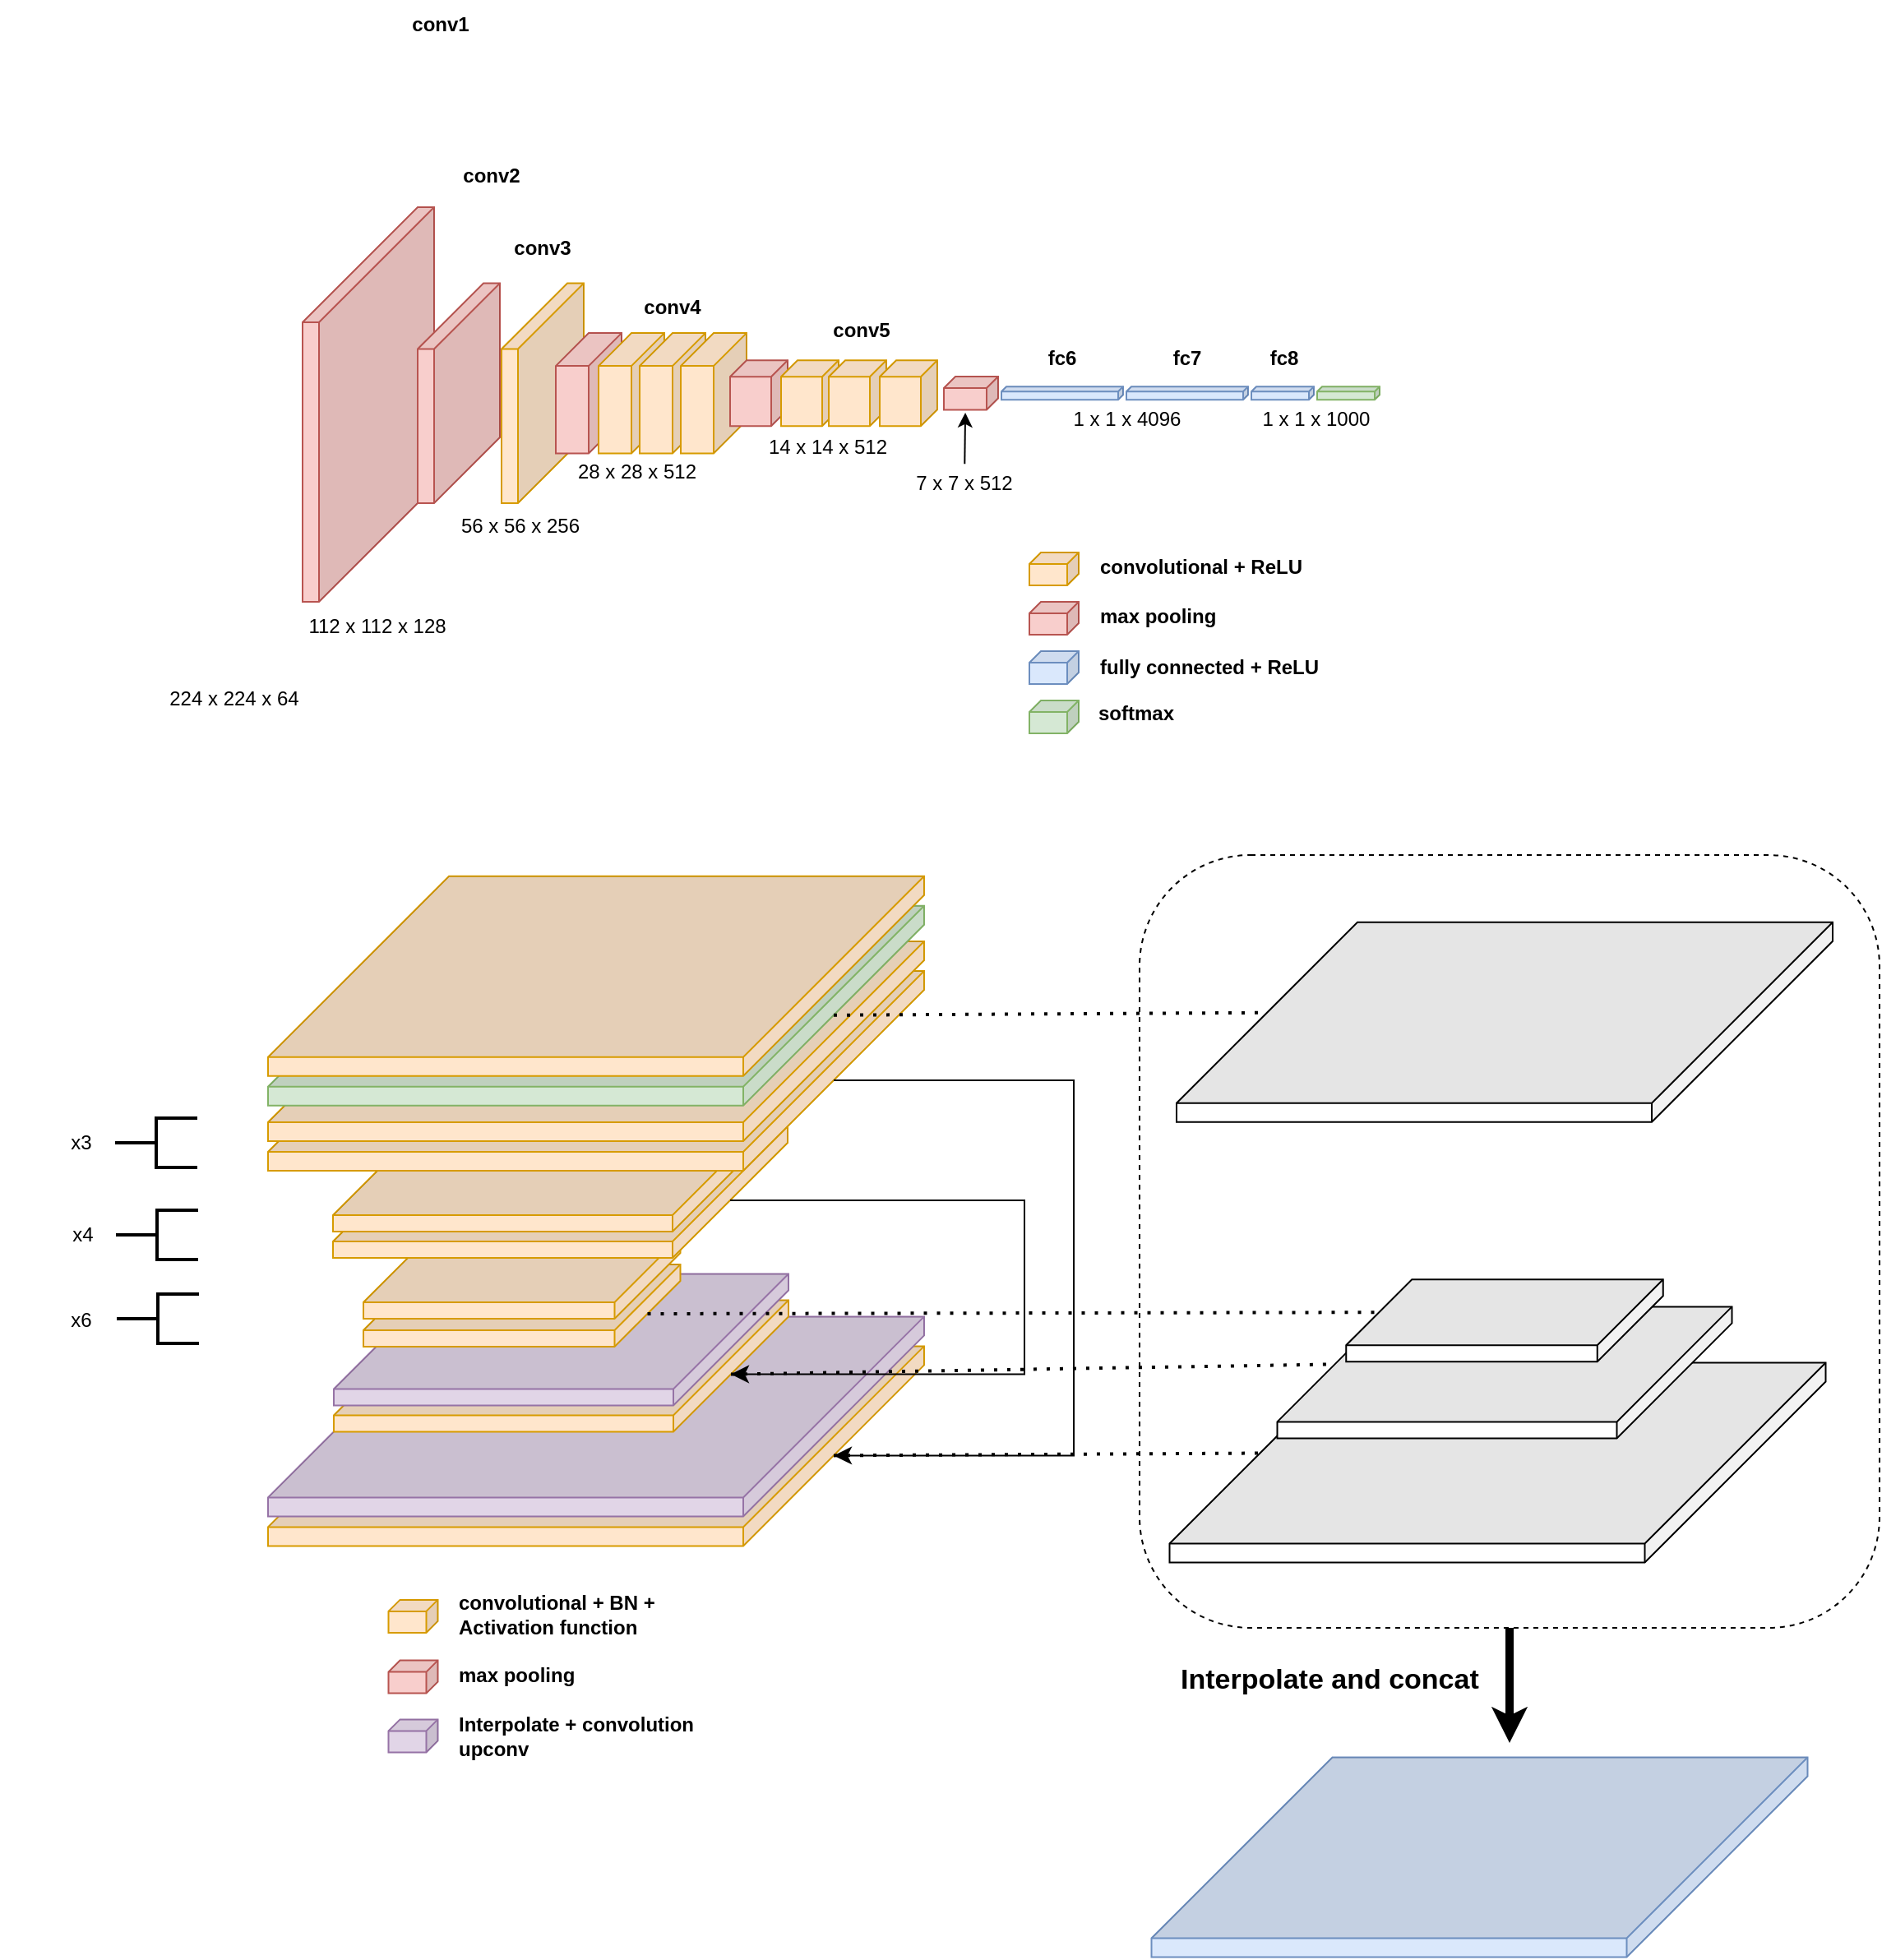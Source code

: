 <mxfile version="20.7.4" type="github">
  <diagram id="2DUUnCYvBqpXvS4ZBxQc" name="Recurrent Neural Network (RNN)">
    <mxGraphModel dx="2415" dy="924" grid="1" gridSize="10" guides="1" tooltips="1" connect="1" arrows="1" fold="1" page="1" pageScale="1" pageWidth="827" pageHeight="1169" math="0" shadow="0">
      <root>
        <mxCell id="0" />
        <mxCell id="1" parent="0" />
        <mxCell id="FcZPNLN2SZ12-Trmu3FX-275" style="edgeStyle=orthogonalEdgeStyle;rounded=0;orthogonalLoop=1;jettySize=auto;html=1;fontSize=17;strokeWidth=5;" edge="1" parent="1" source="FcZPNLN2SZ12-Trmu3FX-272">
          <mxGeometry relative="1" as="geometry">
            <mxPoint x="855" y="1120" as="targetPoint" />
          </mxGeometry>
        </mxCell>
        <mxCell id="FcZPNLN2SZ12-Trmu3FX-272" value="" style="rounded=1;whiteSpace=wrap;html=1;gradientColor=none;fillColor=none;dashed=1;" vertex="1" parent="1">
          <mxGeometry x="630" y="580" width="450" height="470" as="geometry" />
        </mxCell>
        <mxCell id="FcZPNLN2SZ12-Trmu3FX-245" value="" style="group" vertex="1" connectable="0" parent="1">
          <mxGeometry x="100" y="860.69" width="399" height="139.5" as="geometry" />
        </mxCell>
        <mxCell id="FcZPNLN2SZ12-Trmu3FX-216" value="" style="shape=cube;whiteSpace=wrap;html=1;boundedLbl=1;backgroundOutline=1;darkOpacity=0.05;darkOpacity2=0.1;size=110;direction=east;flipH=0;fillColor=#ffe6cc;strokeColor=#d79b00;rotation=90;" vertex="1" parent="FcZPNLN2SZ12-Trmu3FX-245">
          <mxGeometry x="138.75" y="-120.75" width="121.5" height="399" as="geometry" />
        </mxCell>
        <mxCell id="FcZPNLN2SZ12-Trmu3FX-217" value="" style="shape=cube;whiteSpace=wrap;html=1;boundedLbl=1;backgroundOutline=1;darkOpacity=0.05;darkOpacity2=0.1;size=110;direction=east;flipH=0;fillColor=#e1d5e7;strokeColor=#9673a6;rotation=90;" vertex="1" parent="FcZPNLN2SZ12-Trmu3FX-245">
          <mxGeometry x="138.75" y="-138.75" width="121.5" height="399" as="geometry" />
        </mxCell>
        <mxCell id="FcZPNLN2SZ12-Trmu3FX-127" value="" style="shape=cube;whiteSpace=wrap;html=1;boundedLbl=1;backgroundOutline=1;darkOpacity=0.05;darkOpacity2=0.1;size=70;direction=east;flipH=1;fillColor=#f8cecc;strokeColor=#b85450;" vertex="1" parent="1">
          <mxGeometry x="121" y="186" width="80" height="240" as="geometry" />
        </mxCell>
        <mxCell id="FcZPNLN2SZ12-Trmu3FX-130" value="" style="shape=cube;whiteSpace=wrap;html=1;boundedLbl=1;backgroundOutline=1;darkOpacity=0.05;darkOpacity2=0.1;size=40;direction=east;flipH=1;fillColor=#f8cecc;strokeColor=#b85450;" vertex="1" parent="1">
          <mxGeometry x="191" y="232.25" width="50" height="133.75" as="geometry" />
        </mxCell>
        <mxCell id="FcZPNLN2SZ12-Trmu3FX-240" value="" style="group" vertex="1" connectable="0" parent="1">
          <mxGeometry x="140" y="834.75" width="276.5" height="96" as="geometry" />
        </mxCell>
        <mxCell id="FcZPNLN2SZ12-Trmu3FX-241" value="" style="shape=cube;whiteSpace=wrap;html=1;boundedLbl=1;backgroundOutline=1;darkOpacity=0.05;darkOpacity2=0.1;size=70;direction=east;flipH=0;fillColor=#ffe6cc;strokeColor=#d79b00;rotation=90;" vertex="1" parent="FcZPNLN2SZ12-Trmu3FX-240">
          <mxGeometry x="98.25" y="-82.25" width="80" height="276.5" as="geometry" />
        </mxCell>
        <mxCell id="FcZPNLN2SZ12-Trmu3FX-242" value="" style="shape=cube;whiteSpace=wrap;html=1;boundedLbl=1;backgroundOutline=1;darkOpacity=0.05;darkOpacity2=0.1;size=70;direction=east;flipH=0;fillColor=#e1d5e7;strokeColor=#9673a6;rotation=90;" vertex="1" parent="FcZPNLN2SZ12-Trmu3FX-240">
          <mxGeometry x="98.25" y="-98.25" width="80" height="276.5" as="geometry" />
        </mxCell>
        <mxCell id="FcZPNLN2SZ12-Trmu3FX-133" value="" style="shape=cube;whiteSpace=wrap;html=1;boundedLbl=1;backgroundOutline=1;darkOpacity=0.05;darkOpacity2=0.1;size=40;direction=east;flipH=1;fillColor=#ffe6cc;strokeColor=#d79b00;" vertex="1" parent="1">
          <mxGeometry x="242" y="232.25" width="50" height="133.75" as="geometry" />
        </mxCell>
        <mxCell id="FcZPNLN2SZ12-Trmu3FX-134" value="" style="shape=cube;whiteSpace=wrap;html=1;boundedLbl=1;backgroundOutline=1;darkOpacity=0.05;darkOpacity2=0.1;size=20;direction=east;flipH=1;fillColor=#f8cecc;strokeColor=#b85450;" vertex="1" parent="1">
          <mxGeometry x="275" y="262.56" width="40" height="73.13" as="geometry" />
        </mxCell>
        <mxCell id="FcZPNLN2SZ12-Trmu3FX-135" value="" style="shape=cube;whiteSpace=wrap;html=1;boundedLbl=1;backgroundOutline=1;darkOpacity=0.05;darkOpacity2=0.1;size=20;direction=east;flipH=1;fillColor=#ffe6cc;strokeColor=#d79b00;" vertex="1" parent="1">
          <mxGeometry x="301" y="262.56" width="40" height="73.13" as="geometry" />
        </mxCell>
        <mxCell id="FcZPNLN2SZ12-Trmu3FX-136" value="" style="shape=cube;whiteSpace=wrap;html=1;boundedLbl=1;backgroundOutline=1;darkOpacity=0.05;darkOpacity2=0.1;size=20;direction=east;flipH=1;fillColor=#ffe6cc;strokeColor=#d79b00;" vertex="1" parent="1">
          <mxGeometry x="326" y="262.56" width="40" height="73.13" as="geometry" />
        </mxCell>
        <mxCell id="FcZPNLN2SZ12-Trmu3FX-137" value="" style="shape=cube;whiteSpace=wrap;html=1;boundedLbl=1;backgroundOutline=1;darkOpacity=0.05;darkOpacity2=0.1;size=20;direction=east;flipH=1;fillColor=#ffe6cc;strokeColor=#d79b00;" vertex="1" parent="1">
          <mxGeometry x="351" y="262.56" width="40" height="73.13" as="geometry" />
        </mxCell>
        <mxCell id="FcZPNLN2SZ12-Trmu3FX-138" value="" style="shape=cube;whiteSpace=wrap;html=1;boundedLbl=1;backgroundOutline=1;darkOpacity=0.05;darkOpacity2=0.1;size=10;direction=east;flipH=1;fillColor=#f8cecc;strokeColor=#b85450;" vertex="1" parent="1">
          <mxGeometry x="381" y="279.13" width="35" height="40" as="geometry" />
        </mxCell>
        <mxCell id="FcZPNLN2SZ12-Trmu3FX-139" value="" style="shape=cube;whiteSpace=wrap;html=1;boundedLbl=1;backgroundOutline=1;darkOpacity=0.05;darkOpacity2=0.1;size=10;direction=east;flipH=1;fillColor=#ffe6cc;strokeColor=#d79b00;" vertex="1" parent="1">
          <mxGeometry x="412" y="279.13" width="35" height="40" as="geometry" />
        </mxCell>
        <mxCell id="FcZPNLN2SZ12-Trmu3FX-140" value="" style="shape=cube;whiteSpace=wrap;html=1;boundedLbl=1;backgroundOutline=1;darkOpacity=0.05;darkOpacity2=0.1;size=7;direction=east;flipH=1;fillColor=#f8cecc;strokeColor=#b85450;" vertex="1" parent="1">
          <mxGeometry x="511" y="288.96" width="33" height="20.32" as="geometry" />
        </mxCell>
        <mxCell id="FcZPNLN2SZ12-Trmu3FX-141" value="" style="shape=cube;whiteSpace=wrap;html=1;boundedLbl=1;backgroundOutline=1;darkOpacity=0.05;darkOpacity2=0.1;size=3;direction=east;flipH=1;fillColor=#dae8fc;strokeColor=#6c8ebf;" vertex="1" parent="1">
          <mxGeometry x="546" y="295.12" width="74" height="8" as="geometry" />
        </mxCell>
        <mxCell id="FcZPNLN2SZ12-Trmu3FX-142" value="" style="shape=cube;whiteSpace=wrap;html=1;boundedLbl=1;backgroundOutline=1;darkOpacity=0.05;darkOpacity2=0.1;size=3;direction=east;flipH=1;fillColor=#dae8fc;strokeColor=#6c8ebf;" vertex="1" parent="1">
          <mxGeometry x="622" y="295.13" width="74" height="8" as="geometry" />
        </mxCell>
        <mxCell id="FcZPNLN2SZ12-Trmu3FX-143" value="" style="shape=cube;whiteSpace=wrap;html=1;boundedLbl=1;backgroundOutline=1;darkOpacity=0.05;darkOpacity2=0.1;size=3;direction=east;flipH=1;fillColor=#dae8fc;strokeColor=#6c8ebf;" vertex="1" parent="1">
          <mxGeometry x="698" y="295.13" width="38" height="8" as="geometry" />
        </mxCell>
        <mxCell id="FcZPNLN2SZ12-Trmu3FX-144" value="" style="shape=cube;whiteSpace=wrap;html=1;boundedLbl=1;backgroundOutline=1;darkOpacity=0.05;darkOpacity2=0.1;size=7;direction=east;flipH=1;fillColor=#ffe6cc;strokeColor=#d79b00;" vertex="1" parent="1">
          <mxGeometry x="563" y="396" width="30" height="20" as="geometry" />
        </mxCell>
        <mxCell id="FcZPNLN2SZ12-Trmu3FX-145" value="" style="shape=cube;whiteSpace=wrap;html=1;boundedLbl=1;backgroundOutline=1;darkOpacity=0.05;darkOpacity2=0.1;size=7;direction=east;flipH=1;fillColor=#f8cecc;strokeColor=#b85450;" vertex="1" parent="1">
          <mxGeometry x="563" y="426" width="30" height="20" as="geometry" />
        </mxCell>
        <mxCell id="FcZPNLN2SZ12-Trmu3FX-146" value="" style="shape=cube;whiteSpace=wrap;html=1;boundedLbl=1;backgroundOutline=1;darkOpacity=0.05;darkOpacity2=0.1;size=7;direction=east;flipH=1;fillColor=#dae8fc;strokeColor=#6c8ebf;" vertex="1" parent="1">
          <mxGeometry x="563" y="456" width="30" height="20" as="geometry" />
        </mxCell>
        <mxCell id="FcZPNLN2SZ12-Trmu3FX-147" value="" style="shape=cube;whiteSpace=wrap;html=1;boundedLbl=1;backgroundOutline=1;darkOpacity=0.05;darkOpacity2=0.1;size=3;direction=east;flipH=1;fillColor=#d5e8d4;strokeColor=#82b366;" vertex="1" parent="1">
          <mxGeometry x="738" y="295.12" width="38" height="8" as="geometry" />
        </mxCell>
        <mxCell id="FcZPNLN2SZ12-Trmu3FX-148" value="" style="shape=cube;whiteSpace=wrap;html=1;boundedLbl=1;backgroundOutline=1;darkOpacity=0.05;darkOpacity2=0.1;size=7;direction=east;flipH=1;fillColor=#d5e8d4;strokeColor=#82b366;" vertex="1" parent="1">
          <mxGeometry x="563" y="486" width="30" height="20" as="geometry" />
        </mxCell>
        <mxCell id="FcZPNLN2SZ12-Trmu3FX-149" value="&lt;b&gt;conv1&lt;/b&gt;" style="text;html=1;strokeColor=none;fillColor=none;align=center;verticalAlign=middle;whiteSpace=wrap;rounded=0;" vertex="1" parent="1">
          <mxGeometry x="185" y="60" width="40" height="30" as="geometry" />
        </mxCell>
        <mxCell id="FcZPNLN2SZ12-Trmu3FX-150" value="&lt;b&gt;conv2&lt;/b&gt;" style="text;html=1;strokeColor=none;fillColor=none;align=center;verticalAlign=middle;whiteSpace=wrap;rounded=0;" vertex="1" parent="1">
          <mxGeometry x="216" y="152" width="40" height="30" as="geometry" />
        </mxCell>
        <mxCell id="FcZPNLN2SZ12-Trmu3FX-151" value="&lt;b&gt;conv3&lt;/b&gt;" style="text;html=1;strokeColor=none;fillColor=none;align=center;verticalAlign=middle;whiteSpace=wrap;rounded=0;" vertex="1" parent="1">
          <mxGeometry x="247" y="196" width="40" height="30" as="geometry" />
        </mxCell>
        <mxCell id="FcZPNLN2SZ12-Trmu3FX-152" value="&lt;b&gt;conv4&lt;/b&gt;" style="text;html=1;strokeColor=none;fillColor=none;align=center;verticalAlign=middle;whiteSpace=wrap;rounded=0;" vertex="1" parent="1">
          <mxGeometry x="326" y="232.25" width="40" height="30" as="geometry" />
        </mxCell>
        <mxCell id="FcZPNLN2SZ12-Trmu3FX-153" value="&lt;b&gt;conv5&lt;/b&gt;" style="text;html=1;strokeColor=none;fillColor=none;align=center;verticalAlign=middle;whiteSpace=wrap;rounded=0;" vertex="1" parent="1">
          <mxGeometry x="441" y="246" width="40" height="30" as="geometry" />
        </mxCell>
        <mxCell id="FcZPNLN2SZ12-Trmu3FX-154" value="&lt;b&gt;fc6&lt;/b&gt;" style="text;html=1;strokeColor=none;fillColor=none;align=center;verticalAlign=middle;whiteSpace=wrap;rounded=0;" vertex="1" parent="1">
          <mxGeometry x="563" y="262.56" width="40" height="30" as="geometry" />
        </mxCell>
        <mxCell id="FcZPNLN2SZ12-Trmu3FX-155" value="&lt;b&gt;fc7&lt;/b&gt;" style="text;html=1;strokeColor=none;fillColor=none;align=center;verticalAlign=middle;whiteSpace=wrap;rounded=0;" vertex="1" parent="1">
          <mxGeometry x="639" y="262.56" width="40" height="30" as="geometry" />
        </mxCell>
        <mxCell id="FcZPNLN2SZ12-Trmu3FX-156" value="&lt;b&gt;fc8&lt;/b&gt;" style="text;html=1;strokeColor=none;fillColor=none;align=center;verticalAlign=middle;whiteSpace=wrap;rounded=0;" vertex="1" parent="1">
          <mxGeometry x="698" y="262.56" width="40" height="30" as="geometry" />
        </mxCell>
        <mxCell id="FcZPNLN2SZ12-Trmu3FX-157" value="224 x 224 x 64" style="text;html=1;strokeColor=none;fillColor=none;align=center;verticalAlign=middle;whiteSpace=wrap;rounded=0;" vertex="1" parent="1">
          <mxGeometry x="30" y="470" width="99" height="30" as="geometry" />
        </mxCell>
        <mxCell id="FcZPNLN2SZ12-Trmu3FX-158" value="112 x 112 x 128" style="text;html=1;strokeColor=none;fillColor=none;align=center;verticalAlign=middle;whiteSpace=wrap;rounded=0;" vertex="1" parent="1">
          <mxGeometry x="117" y="426" width="99" height="30" as="geometry" />
        </mxCell>
        <mxCell id="FcZPNLN2SZ12-Trmu3FX-159" value="56 x 56 x 256" style="text;html=1;strokeColor=none;fillColor=none;align=center;verticalAlign=middle;whiteSpace=wrap;rounded=0;" vertex="1" parent="1">
          <mxGeometry x="204" y="365" width="99" height="30" as="geometry" />
        </mxCell>
        <mxCell id="FcZPNLN2SZ12-Trmu3FX-160" value="28 x 28 x 512" style="text;html=1;strokeColor=none;fillColor=none;align=center;verticalAlign=middle;whiteSpace=wrap;rounded=0;" vertex="1" parent="1">
          <mxGeometry x="275" y="332" width="99" height="30" as="geometry" />
        </mxCell>
        <mxCell id="FcZPNLN2SZ12-Trmu3FX-161" value="14 x 14 x 512" style="text;html=1;strokeColor=none;fillColor=none;align=center;verticalAlign=middle;whiteSpace=wrap;rounded=0;" vertex="1" parent="1">
          <mxGeometry x="391" y="317.12" width="99" height="30" as="geometry" />
        </mxCell>
        <mxCell id="FcZPNLN2SZ12-Trmu3FX-162" value="" style="shape=cube;whiteSpace=wrap;html=1;boundedLbl=1;backgroundOutline=1;darkOpacity=0.05;darkOpacity2=0.1;size=10;direction=east;flipH=1;fillColor=#ffe6cc;strokeColor=#d79b00;" vertex="1" parent="1">
          <mxGeometry x="441" y="279.13" width="35" height="40" as="geometry" />
        </mxCell>
        <mxCell id="FcZPNLN2SZ12-Trmu3FX-163" value="" style="shape=cube;whiteSpace=wrap;html=1;boundedLbl=1;backgroundOutline=1;darkOpacity=0.05;darkOpacity2=0.1;size=10;direction=east;flipH=1;fillColor=#ffe6cc;strokeColor=#d79b00;" vertex="1" parent="1">
          <mxGeometry x="472" y="279.12" width="35" height="40" as="geometry" />
        </mxCell>
        <mxCell id="FcZPNLN2SZ12-Trmu3FX-164" value="7 x 7 x 512" style="text;html=1;strokeColor=none;fillColor=none;align=center;verticalAlign=middle;whiteSpace=wrap;rounded=0;" vertex="1" parent="1">
          <mxGeometry x="474" y="342.12" width="99" height="23.88" as="geometry" />
        </mxCell>
        <mxCell id="FcZPNLN2SZ12-Trmu3FX-165" value="" style="endArrow=classic;html=1;entryX=0.605;entryY=1.084;entryDx=0;entryDy=0;entryPerimeter=0;" edge="1" parent="1" source="FcZPNLN2SZ12-Trmu3FX-164" target="FcZPNLN2SZ12-Trmu3FX-140">
          <mxGeometry width="50" height="50" relative="1" as="geometry">
            <mxPoint x="527.16" y="347.12" as="sourcePoint" />
            <mxPoint x="528" y="317" as="targetPoint" />
          </mxGeometry>
        </mxCell>
        <mxCell id="FcZPNLN2SZ12-Trmu3FX-166" value="1 x 1 x 4096" style="text;html=1;strokeColor=none;fillColor=none;align=center;verticalAlign=middle;whiteSpace=wrap;rounded=0;" vertex="1" parent="1">
          <mxGeometry x="573" y="303.13" width="99" height="24" as="geometry" />
        </mxCell>
        <mxCell id="FcZPNLN2SZ12-Trmu3FX-167" value="1 x 1 x 1000" style="text;html=1;strokeColor=none;fillColor=none;align=center;verticalAlign=middle;whiteSpace=wrap;rounded=0;" vertex="1" parent="1">
          <mxGeometry x="688" y="303.13" width="99" height="24" as="geometry" />
        </mxCell>
        <mxCell id="FcZPNLN2SZ12-Trmu3FX-168" value="convolutional + ReLU" style="text;html=1;strokeColor=none;fillColor=none;align=left;verticalAlign=middle;whiteSpace=wrap;rounded=0;fontStyle=1" vertex="1" parent="1">
          <mxGeometry x="604" y="393.06" width="138" height="23.88" as="geometry" />
        </mxCell>
        <mxCell id="FcZPNLN2SZ12-Trmu3FX-169" value="max pooling" style="text;html=1;strokeColor=none;fillColor=none;align=left;verticalAlign=middle;whiteSpace=wrap;rounded=0;fontStyle=1" vertex="1" parent="1">
          <mxGeometry x="604" y="423.06" width="138" height="23.88" as="geometry" />
        </mxCell>
        <mxCell id="FcZPNLN2SZ12-Trmu3FX-170" value="fully connected + ReLU" style="text;html=1;strokeColor=none;fillColor=none;align=left;verticalAlign=middle;whiteSpace=wrap;rounded=0;fontStyle=1" vertex="1" parent="1">
          <mxGeometry x="604" y="454.12" width="138" height="23.88" as="geometry" />
        </mxCell>
        <mxCell id="FcZPNLN2SZ12-Trmu3FX-171" value="softmax" style="text;html=1;strokeColor=none;fillColor=none;align=left;verticalAlign=middle;whiteSpace=wrap;rounded=0;fontStyle=1" vertex="1" parent="1">
          <mxGeometry x="603" y="482.12" width="138" height="23.88" as="geometry" />
        </mxCell>
        <mxCell id="FcZPNLN2SZ12-Trmu3FX-188" value="" style="group" vertex="1" connectable="0" parent="1">
          <mxGeometry x="158.005" y="812.005" width="192.75" height="67" as="geometry" />
        </mxCell>
        <mxCell id="FcZPNLN2SZ12-Trmu3FX-132" value="" style="shape=cube;whiteSpace=wrap;html=1;boundedLbl=1;backgroundOutline=1;darkOpacity=0.05;darkOpacity2=0.1;size=40;direction=east;flipH=0;fillColor=#ffe6cc;strokeColor=#d79b00;rotation=90;" vertex="1" parent="FcZPNLN2SZ12-Trmu3FX-188">
          <mxGeometry x="71.375" y="-54.375" width="50" height="192.75" as="geometry" />
        </mxCell>
        <mxCell id="FcZPNLN2SZ12-Trmu3FX-175" value="" style="shape=cube;whiteSpace=wrap;html=1;boundedLbl=1;backgroundOutline=1;darkOpacity=0.05;darkOpacity2=0.1;size=40;direction=east;flipH=0;fillColor=#ffe6cc;strokeColor=#d79b00;rotation=90;" vertex="1" parent="FcZPNLN2SZ12-Trmu3FX-188">
          <mxGeometry x="71.375" y="-71.375" width="50" height="192.75" as="geometry" />
        </mxCell>
        <mxCell id="FcZPNLN2SZ12-Trmu3FX-189" value="" style="group" vertex="1" connectable="0" parent="1">
          <mxGeometry x="139.5" y="729" width="276.5" height="96" as="geometry" />
        </mxCell>
        <mxCell id="FcZPNLN2SZ12-Trmu3FX-129" value="" style="shape=cube;whiteSpace=wrap;html=1;boundedLbl=1;backgroundOutline=1;darkOpacity=0.05;darkOpacity2=0.1;size=70;direction=east;flipH=0;fillColor=#ffe6cc;strokeColor=#d79b00;rotation=90;" vertex="1" parent="FcZPNLN2SZ12-Trmu3FX-189">
          <mxGeometry x="98.25" y="-82.25" width="80" height="276.5" as="geometry" />
        </mxCell>
        <mxCell id="FcZPNLN2SZ12-Trmu3FX-174" value="" style="shape=cube;whiteSpace=wrap;html=1;boundedLbl=1;backgroundOutline=1;darkOpacity=0.05;darkOpacity2=0.1;size=70;direction=east;flipH=0;fillColor=#ffe6cc;strokeColor=#d79b00;rotation=90;" vertex="1" parent="FcZPNLN2SZ12-Trmu3FX-189">
          <mxGeometry x="98.25" y="-98.25" width="80" height="276.5" as="geometry" />
        </mxCell>
        <mxCell id="FcZPNLN2SZ12-Trmu3FX-125" value="" style="shape=cube;whiteSpace=wrap;html=1;boundedLbl=1;backgroundOutline=1;darkOpacity=0.05;darkOpacity2=0.1;size=110;direction=east;flipH=0;fillColor=#ffe6cc;strokeColor=#d79b00;rotation=90;" vertex="1" parent="1">
          <mxGeometry x="238.75" y="511.75" width="121.5" height="399" as="geometry" />
        </mxCell>
        <mxCell id="FcZPNLN2SZ12-Trmu3FX-126" value="" style="shape=cube;whiteSpace=wrap;html=1;boundedLbl=1;backgroundOutline=1;darkOpacity=0.05;darkOpacity2=0.1;size=110;direction=east;flipH=0;fillColor=#ffe6cc;strokeColor=#d79b00;rotation=90;" vertex="1" parent="1">
          <mxGeometry x="238.75" y="493.75" width="121.5" height="399" as="geometry" />
        </mxCell>
        <mxCell id="FcZPNLN2SZ12-Trmu3FX-222" value="" style="shape=cube;whiteSpace=wrap;html=1;boundedLbl=1;backgroundOutline=1;darkOpacity=0.05;darkOpacity2=0.1;size=110;direction=east;flipH=0;fillColor=#d5e8d4;strokeColor=#82b366;rotation=90;" vertex="1" parent="1">
          <mxGeometry x="238.75" y="472.12" width="121.5" height="399" as="geometry" />
        </mxCell>
        <mxCell id="FcZPNLN2SZ12-Trmu3FX-223" value="" style="shape=cube;whiteSpace=wrap;html=1;boundedLbl=1;backgroundOutline=1;darkOpacity=0.05;darkOpacity2=0.1;size=110;direction=east;flipH=0;fillColor=#ffe6cc;strokeColor=#d79b00;rotation=90;" vertex="1" parent="1">
          <mxGeometry x="238.75" y="454.12" width="121.5" height="399" as="geometry" />
        </mxCell>
        <mxCell id="FcZPNLN2SZ12-Trmu3FX-229" value="" style="group" vertex="1" connectable="0" parent="1">
          <mxGeometry x="-63" y="740" width="120" height="30" as="geometry" />
        </mxCell>
        <mxCell id="FcZPNLN2SZ12-Trmu3FX-224" value="x3" style="text;html=1;strokeColor=none;fillColor=none;align=center;verticalAlign=middle;whiteSpace=wrap;rounded=0;" vertex="1" parent="FcZPNLN2SZ12-Trmu3FX-229">
          <mxGeometry y="5" width="99" height="20" as="geometry" />
        </mxCell>
        <mxCell id="FcZPNLN2SZ12-Trmu3FX-226" value="" style="strokeWidth=2;html=1;shape=mxgraph.flowchart.annotation_2;align=left;labelPosition=right;pointerEvents=1;" vertex="1" parent="FcZPNLN2SZ12-Trmu3FX-229">
          <mxGeometry x="70" width="50" height="30" as="geometry" />
        </mxCell>
        <mxCell id="FcZPNLN2SZ12-Trmu3FX-230" value="" style="group" vertex="1" connectable="0" parent="1">
          <mxGeometry x="12.5" y="796.01" width="120" height="30" as="geometry" />
        </mxCell>
        <mxCell id="FcZPNLN2SZ12-Trmu3FX-231" value="x4" style="text;html=1;strokeColor=none;fillColor=none;align=center;verticalAlign=middle;whiteSpace=wrap;rounded=0;" vertex="1" parent="FcZPNLN2SZ12-Trmu3FX-230">
          <mxGeometry x="-75" y="5" width="99" height="20" as="geometry" />
        </mxCell>
        <mxCell id="FcZPNLN2SZ12-Trmu3FX-232" value="" style="strokeWidth=2;html=1;shape=mxgraph.flowchart.annotation_2;align=left;labelPosition=right;pointerEvents=1;" vertex="1" parent="FcZPNLN2SZ12-Trmu3FX-230">
          <mxGeometry x="-5" width="50" height="30" as="geometry" />
        </mxCell>
        <mxCell id="FcZPNLN2SZ12-Trmu3FX-234" value="x6" style="text;html=1;strokeColor=none;fillColor=none;align=center;verticalAlign=middle;whiteSpace=wrap;rounded=0;" vertex="1" parent="1">
          <mxGeometry x="-63" y="853.12" width="99" height="20" as="geometry" />
        </mxCell>
        <mxCell id="FcZPNLN2SZ12-Trmu3FX-236" value="" style="shape=cube;whiteSpace=wrap;html=1;boundedLbl=1;backgroundOutline=1;darkOpacity=0.05;darkOpacity2=0.1;size=7;direction=east;flipH=1;fillColor=#ffe6cc;strokeColor=#d79b00;" vertex="1" parent="1">
          <mxGeometry x="173.25" y="1032.94" width="30" height="20" as="geometry" />
        </mxCell>
        <mxCell id="FcZPNLN2SZ12-Trmu3FX-237" value="convolutional + BN + Activation function" style="text;html=1;strokeColor=none;fillColor=none;align=left;verticalAlign=middle;whiteSpace=wrap;rounded=0;fontStyle=1" vertex="1" parent="1">
          <mxGeometry x="214.25" y="1030" width="169" height="23.88" as="geometry" />
        </mxCell>
        <mxCell id="FcZPNLN2SZ12-Trmu3FX-238" value="" style="shape=cube;whiteSpace=wrap;html=1;boundedLbl=1;backgroundOutline=1;darkOpacity=0.05;darkOpacity2=0.1;size=7;direction=east;flipH=1;fillColor=#f8cecc;strokeColor=#b85450;" vertex="1" parent="1">
          <mxGeometry x="173.25" y="1069.81" width="30" height="20" as="geometry" />
        </mxCell>
        <mxCell id="FcZPNLN2SZ12-Trmu3FX-239" value="max pooling" style="text;html=1;strokeColor=none;fillColor=none;align=left;verticalAlign=middle;whiteSpace=wrap;rounded=0;fontStyle=1" vertex="1" parent="1">
          <mxGeometry x="214.25" y="1066.87" width="138" height="23.88" as="geometry" />
        </mxCell>
        <mxCell id="FcZPNLN2SZ12-Trmu3FX-233" value="" style="strokeWidth=2;html=1;shape=mxgraph.flowchart.annotation_2;align=left;labelPosition=right;pointerEvents=1;" vertex="1" parent="1">
          <mxGeometry x="8" y="847" width="50" height="30" as="geometry" />
        </mxCell>
        <mxCell id="FcZPNLN2SZ12-Trmu3FX-247" value="" style="shape=cube;whiteSpace=wrap;html=1;boundedLbl=1;backgroundOutline=1;darkOpacity=0.05;darkOpacity2=0.1;size=7;direction=east;flipH=1;fillColor=#e1d5e7;strokeColor=#9673a6;" vertex="1" parent="1">
          <mxGeometry x="173.25" y="1105.69" width="30" height="20" as="geometry" />
        </mxCell>
        <mxCell id="FcZPNLN2SZ12-Trmu3FX-248" value="Interpolate + convolution&lt;br&gt;upconv" style="text;html=1;strokeColor=none;fillColor=none;align=left;verticalAlign=middle;whiteSpace=wrap;rounded=0;fontStyle=1" vertex="1" parent="1">
          <mxGeometry x="214.25" y="1103.75" width="156.5" height="23.88" as="geometry" />
        </mxCell>
        <mxCell id="FcZPNLN2SZ12-Trmu3FX-252" value="" style="edgeStyle=elbowEdgeStyle;elbow=horizontal;endArrow=classic;html=1;curved=0;rounded=0;endSize=8;startSize=8;exitX=0;exitY=0;exitDx=66.5;exitDy=55;exitPerimeter=0;entryX=0;entryY=0;entryDx=66.5;entryDy=55;entryPerimeter=0;" edge="1" parent="1" source="FcZPNLN2SZ12-Trmu3FX-125" target="FcZPNLN2SZ12-Trmu3FX-216">
          <mxGeometry width="50" height="50" relative="1" as="geometry">
            <mxPoint x="270" y="840" as="sourcePoint" />
            <mxPoint x="320" y="790" as="targetPoint" />
            <Array as="points">
              <mxPoint x="590" y="830" />
            </Array>
          </mxGeometry>
        </mxCell>
        <mxCell id="FcZPNLN2SZ12-Trmu3FX-253" value="" style="edgeStyle=elbowEdgeStyle;elbow=horizontal;endArrow=classic;html=1;curved=0;rounded=0;endSize=8;startSize=8;exitX=0;exitY=0;exitDx=45;exitDy=35;exitPerimeter=0;entryX=0;entryY=0;entryDx=45;entryDy=35;entryPerimeter=0;" edge="1" parent="1" source="FcZPNLN2SZ12-Trmu3FX-129" target="FcZPNLN2SZ12-Trmu3FX-241">
          <mxGeometry width="50" height="50" relative="1" as="geometry">
            <mxPoint x="454.0" y="727.0" as="sourcePoint" />
            <mxPoint x="454.0" y="955.19" as="targetPoint" />
            <Array as="points">
              <mxPoint x="560" y="850" />
            </Array>
          </mxGeometry>
        </mxCell>
        <mxCell id="FcZPNLN2SZ12-Trmu3FX-260" value="" style="shape=cube;whiteSpace=wrap;html=1;boundedLbl=1;backgroundOutline=1;darkOpacity=0.05;darkOpacity2=0.1;size=110;direction=east;flipH=0;rotation=90;" vertex="1" parent="1">
          <mxGeometry x="791.25" y="482.12" width="121.5" height="399" as="geometry" />
        </mxCell>
        <mxCell id="FcZPNLN2SZ12-Trmu3FX-264" value="" style="shape=cube;whiteSpace=wrap;html=1;boundedLbl=1;backgroundOutline=1;darkOpacity=0.05;darkOpacity2=0.1;size=110;direction=east;flipH=0;rotation=90;" vertex="1" parent="1">
          <mxGeometry x="787" y="750" width="121.5" height="399" as="geometry" />
        </mxCell>
        <mxCell id="FcZPNLN2SZ12-Trmu3FX-263" value="" style="shape=cube;whiteSpace=wrap;html=1;boundedLbl=1;backgroundOutline=1;darkOpacity=0.05;darkOpacity2=0.1;size=70;direction=east;flipH=0;rotation=90;" vertex="1" parent="1">
          <mxGeometry x="812" y="756.44" width="80" height="276.5" as="geometry" />
        </mxCell>
        <mxCell id="FcZPNLN2SZ12-Trmu3FX-266" value="" style="shape=cube;whiteSpace=wrap;html=1;boundedLbl=1;backgroundOutline=1;darkOpacity=0.05;darkOpacity2=0.1;size=40;direction=east;flipH=0;rotation=90;" vertex="1" parent="1">
          <mxGeometry x="827" y="766.74" width="50" height="192.75" as="geometry" />
        </mxCell>
        <mxCell id="FcZPNLN2SZ12-Trmu3FX-268" value="" style="endArrow=none;dashed=1;html=1;dashPattern=1 3;strokeWidth=2;rounded=0;exitX=0;exitY=0;exitDx=66.5;exitDy=55;exitPerimeter=0;entryX=0;entryY=0;entryDx=55;entryDy=344;entryPerimeter=0;" edge="1" parent="1" source="FcZPNLN2SZ12-Trmu3FX-222" target="FcZPNLN2SZ12-Trmu3FX-260">
          <mxGeometry width="50" height="50" relative="1" as="geometry">
            <mxPoint x="390" y="840" as="sourcePoint" />
            <mxPoint x="440" y="790" as="targetPoint" />
          </mxGeometry>
        </mxCell>
        <mxCell id="FcZPNLN2SZ12-Trmu3FX-269" value="" style="endArrow=none;dashed=1;html=1;dashPattern=1 3;strokeWidth=2;rounded=0;exitX=0;exitY=0;exitDx=30;exitDy=20;exitPerimeter=0;entryX=0;entryY=0;entryDx=20;entryDy=172.75;entryPerimeter=0;" edge="1" parent="1" source="FcZPNLN2SZ12-Trmu3FX-132" target="FcZPNLN2SZ12-Trmu3FX-266">
          <mxGeometry width="50" height="50" relative="1" as="geometry">
            <mxPoint x="447.0" y="824.59" as="sourcePoint" />
            <mxPoint x="640" y="854" as="targetPoint" />
          </mxGeometry>
        </mxCell>
        <mxCell id="FcZPNLN2SZ12-Trmu3FX-270" value="" style="endArrow=none;dashed=1;html=1;dashPattern=1 3;strokeWidth=2;rounded=0;exitX=0;exitY=0;exitDx=45;exitDy=35;exitPerimeter=0;entryX=0;entryY=0;entryDx=35;entryDy=241.5;entryPerimeter=0;" edge="1" parent="1" source="FcZPNLN2SZ12-Trmu3FX-241" target="FcZPNLN2SZ12-Trmu3FX-263">
          <mxGeometry width="50" height="50" relative="1" as="geometry">
            <mxPoint x="390" y="900" as="sourcePoint" />
            <mxPoint x="745.625" y="868.115" as="targetPoint" />
          </mxGeometry>
        </mxCell>
        <mxCell id="FcZPNLN2SZ12-Trmu3FX-271" value="" style="endArrow=none;dashed=1;html=1;dashPattern=1 3;strokeWidth=2;rounded=0;exitX=0;exitY=0;exitDx=66.5;exitDy=55;exitPerimeter=0;entryX=0;entryY=0;entryDx=55;entryDy=344;entryPerimeter=0;" edge="1" parent="1" source="FcZPNLN2SZ12-Trmu3FX-216" target="FcZPNLN2SZ12-Trmu3FX-264">
          <mxGeometry width="50" height="50" relative="1" as="geometry">
            <mxPoint x="391.5" y="905.75" as="sourcePoint" />
            <mxPoint x="758.75" y="899.69" as="targetPoint" />
          </mxGeometry>
        </mxCell>
        <mxCell id="FcZPNLN2SZ12-Trmu3FX-273" value="&lt;font style=&quot;font-size: 17px;&quot;&gt;Interpolate and concat&lt;/font&gt;" style="text;html=1;strokeColor=none;fillColor=none;align=left;verticalAlign=middle;whiteSpace=wrap;rounded=0;fontStyle=1" vertex="1" parent="1">
          <mxGeometry x="652.5" y="1069.81" width="224.5" height="23.88" as="geometry" />
        </mxCell>
        <mxCell id="FcZPNLN2SZ12-Trmu3FX-274" value="" style="shape=cube;whiteSpace=wrap;html=1;boundedLbl=1;backgroundOutline=1;darkOpacity=0.05;darkOpacity2=0.1;size=110;direction=east;flipH=0;rotation=90;fillColor=#dae8fc;strokeColor=#6c8ebf;" vertex="1" parent="1">
          <mxGeometry x="776" y="990" width="121.5" height="399" as="geometry" />
        </mxCell>
      </root>
    </mxGraphModel>
  </diagram>
</mxfile>
